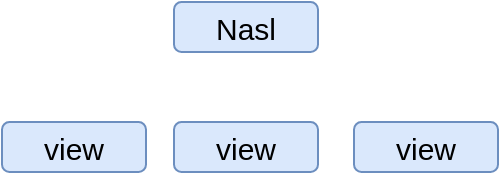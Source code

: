 <mxfile version="20.2.4" type="github">
  <diagram id="Xh-oy2ZhWTWN3mJ4Ds7N" name="第 1 页">
    <mxGraphModel dx="981" dy="526" grid="0" gridSize="10" guides="1" tooltips="1" connect="1" arrows="1" fold="1" page="1" pageScale="1" pageWidth="827" pageHeight="1169" math="0" shadow="0">
      <root>
        <mxCell id="0" />
        <mxCell id="1" parent="0" />
        <mxCell id="z4K8eBhoTlLAMTzDAgO6-1" value="Nasl" style="rounded=1;whiteSpace=wrap;html=1;fillColor=#dae8fc;strokeColor=#6c8ebf;fontSize=15;" vertex="1" parent="1">
          <mxGeometry x="273" y="54" width="72" height="25" as="geometry" />
        </mxCell>
        <mxCell id="z4K8eBhoTlLAMTzDAgO6-3" value="view" style="rounded=1;whiteSpace=wrap;html=1;fillColor=#dae8fc;strokeColor=#6c8ebf;fontSize=15;" vertex="1" parent="1">
          <mxGeometry x="187" y="114" width="72" height="25" as="geometry" />
        </mxCell>
        <mxCell id="z4K8eBhoTlLAMTzDAgO6-4" value="view" style="rounded=1;whiteSpace=wrap;html=1;fillColor=#dae8fc;strokeColor=#6c8ebf;fontSize=15;" vertex="1" parent="1">
          <mxGeometry x="273" y="114" width="72" height="25" as="geometry" />
        </mxCell>
        <mxCell id="z4K8eBhoTlLAMTzDAgO6-5" value="view" style="rounded=1;whiteSpace=wrap;html=1;fillColor=#dae8fc;strokeColor=#6c8ebf;fontSize=15;" vertex="1" parent="1">
          <mxGeometry x="363" y="114" width="72" height="25" as="geometry" />
        </mxCell>
      </root>
    </mxGraphModel>
  </diagram>
</mxfile>
